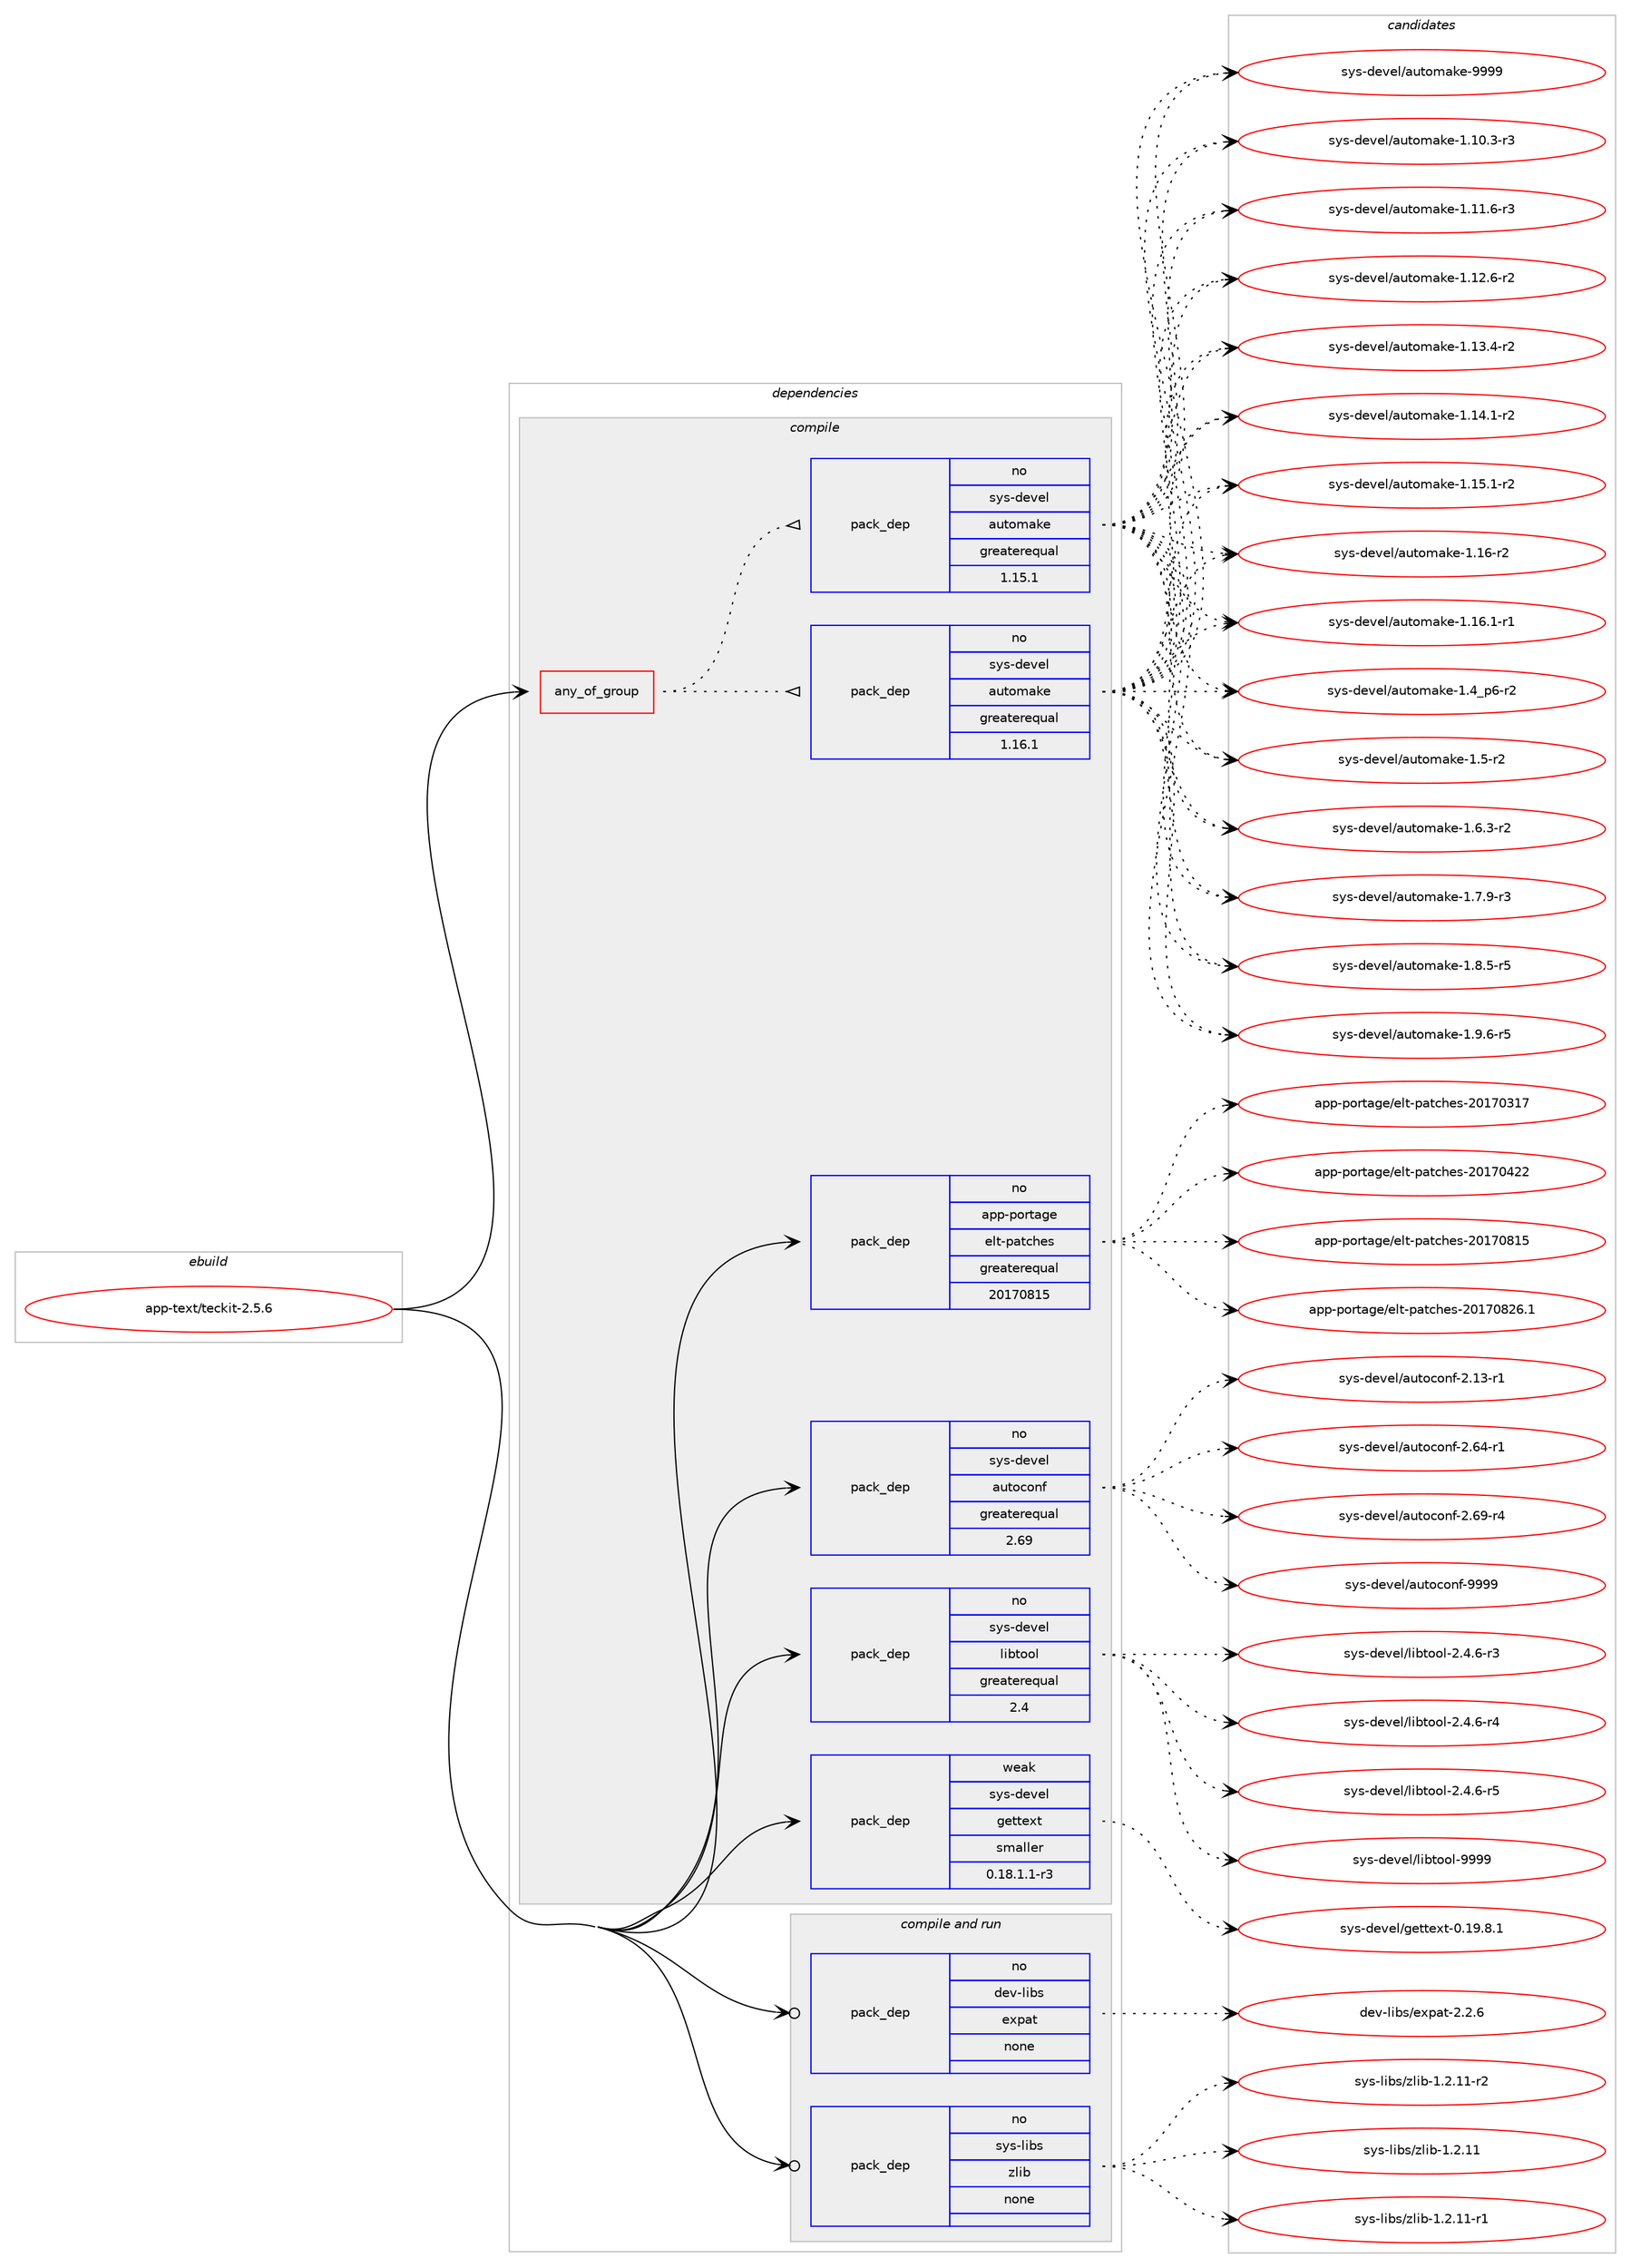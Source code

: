 digraph prolog {

# *************
# Graph options
# *************

newrank=true;
concentrate=true;
compound=true;
graph [rankdir=LR,fontname=Helvetica,fontsize=10,ranksep=1.5];#, ranksep=2.5, nodesep=0.2];
edge  [arrowhead=vee];
node  [fontname=Helvetica,fontsize=10];

# **********
# The ebuild
# **********

subgraph cluster_leftcol {
color=gray;
rank=same;
label=<<i>ebuild</i>>;
id [label="app-text/teckit-2.5.6", color=red, width=4, href="../app-text/teckit-2.5.6.svg"];
}

# ****************
# The dependencies
# ****************

subgraph cluster_midcol {
color=gray;
label=<<i>dependencies</i>>;
subgraph cluster_compile {
fillcolor="#eeeeee";
style=filled;
label=<<i>compile</i>>;
subgraph any20007 {
dependency1312651 [label=<<TABLE BORDER="0" CELLBORDER="1" CELLSPACING="0" CELLPADDING="4"><TR><TD CELLPADDING="10">any_of_group</TD></TR></TABLE>>, shape=none, color=red];subgraph pack935999 {
dependency1312652 [label=<<TABLE BORDER="0" CELLBORDER="1" CELLSPACING="0" CELLPADDING="4" WIDTH="220"><TR><TD ROWSPAN="6" CELLPADDING="30">pack_dep</TD></TR><TR><TD WIDTH="110">no</TD></TR><TR><TD>sys-devel</TD></TR><TR><TD>automake</TD></TR><TR><TD>greaterequal</TD></TR><TR><TD>1.16.1</TD></TR></TABLE>>, shape=none, color=blue];
}
dependency1312651:e -> dependency1312652:w [weight=20,style="dotted",arrowhead="oinv"];
subgraph pack936000 {
dependency1312653 [label=<<TABLE BORDER="0" CELLBORDER="1" CELLSPACING="0" CELLPADDING="4" WIDTH="220"><TR><TD ROWSPAN="6" CELLPADDING="30">pack_dep</TD></TR><TR><TD WIDTH="110">no</TD></TR><TR><TD>sys-devel</TD></TR><TR><TD>automake</TD></TR><TR><TD>greaterequal</TD></TR><TR><TD>1.15.1</TD></TR></TABLE>>, shape=none, color=blue];
}
dependency1312651:e -> dependency1312653:w [weight=20,style="dotted",arrowhead="oinv"];
}
id:e -> dependency1312651:w [weight=20,style="solid",arrowhead="vee"];
subgraph pack936001 {
dependency1312654 [label=<<TABLE BORDER="0" CELLBORDER="1" CELLSPACING="0" CELLPADDING="4" WIDTH="220"><TR><TD ROWSPAN="6" CELLPADDING="30">pack_dep</TD></TR><TR><TD WIDTH="110">no</TD></TR><TR><TD>app-portage</TD></TR><TR><TD>elt-patches</TD></TR><TR><TD>greaterequal</TD></TR><TR><TD>20170815</TD></TR></TABLE>>, shape=none, color=blue];
}
id:e -> dependency1312654:w [weight=20,style="solid",arrowhead="vee"];
subgraph pack936002 {
dependency1312655 [label=<<TABLE BORDER="0" CELLBORDER="1" CELLSPACING="0" CELLPADDING="4" WIDTH="220"><TR><TD ROWSPAN="6" CELLPADDING="30">pack_dep</TD></TR><TR><TD WIDTH="110">no</TD></TR><TR><TD>sys-devel</TD></TR><TR><TD>autoconf</TD></TR><TR><TD>greaterequal</TD></TR><TR><TD>2.69</TD></TR></TABLE>>, shape=none, color=blue];
}
id:e -> dependency1312655:w [weight=20,style="solid",arrowhead="vee"];
subgraph pack936003 {
dependency1312656 [label=<<TABLE BORDER="0" CELLBORDER="1" CELLSPACING="0" CELLPADDING="4" WIDTH="220"><TR><TD ROWSPAN="6" CELLPADDING="30">pack_dep</TD></TR><TR><TD WIDTH="110">no</TD></TR><TR><TD>sys-devel</TD></TR><TR><TD>libtool</TD></TR><TR><TD>greaterequal</TD></TR><TR><TD>2.4</TD></TR></TABLE>>, shape=none, color=blue];
}
id:e -> dependency1312656:w [weight=20,style="solid",arrowhead="vee"];
subgraph pack936004 {
dependency1312657 [label=<<TABLE BORDER="0" CELLBORDER="1" CELLSPACING="0" CELLPADDING="4" WIDTH="220"><TR><TD ROWSPAN="6" CELLPADDING="30">pack_dep</TD></TR><TR><TD WIDTH="110">weak</TD></TR><TR><TD>sys-devel</TD></TR><TR><TD>gettext</TD></TR><TR><TD>smaller</TD></TR><TR><TD>0.18.1.1-r3</TD></TR></TABLE>>, shape=none, color=blue];
}
id:e -> dependency1312657:w [weight=20,style="solid",arrowhead="vee"];
}
subgraph cluster_compileandrun {
fillcolor="#eeeeee";
style=filled;
label=<<i>compile and run</i>>;
subgraph pack936005 {
dependency1312658 [label=<<TABLE BORDER="0" CELLBORDER="1" CELLSPACING="0" CELLPADDING="4" WIDTH="220"><TR><TD ROWSPAN="6" CELLPADDING="30">pack_dep</TD></TR><TR><TD WIDTH="110">no</TD></TR><TR><TD>dev-libs</TD></TR><TR><TD>expat</TD></TR><TR><TD>none</TD></TR><TR><TD></TD></TR></TABLE>>, shape=none, color=blue];
}
id:e -> dependency1312658:w [weight=20,style="solid",arrowhead="odotvee"];
subgraph pack936006 {
dependency1312659 [label=<<TABLE BORDER="0" CELLBORDER="1" CELLSPACING="0" CELLPADDING="4" WIDTH="220"><TR><TD ROWSPAN="6" CELLPADDING="30">pack_dep</TD></TR><TR><TD WIDTH="110">no</TD></TR><TR><TD>sys-libs</TD></TR><TR><TD>zlib</TD></TR><TR><TD>none</TD></TR><TR><TD></TD></TR></TABLE>>, shape=none, color=blue];
}
id:e -> dependency1312659:w [weight=20,style="solid",arrowhead="odotvee"];
}
subgraph cluster_run {
fillcolor="#eeeeee";
style=filled;
label=<<i>run</i>>;
}
}

# **************
# The candidates
# **************

subgraph cluster_choices {
rank=same;
color=gray;
label=<<i>candidates</i>>;

subgraph choice935999 {
color=black;
nodesep=1;
choice11512111545100101118101108479711711611110997107101454946494846514511451 [label="sys-devel/automake-1.10.3-r3", color=red, width=4,href="../sys-devel/automake-1.10.3-r3.svg"];
choice11512111545100101118101108479711711611110997107101454946494946544511451 [label="sys-devel/automake-1.11.6-r3", color=red, width=4,href="../sys-devel/automake-1.11.6-r3.svg"];
choice11512111545100101118101108479711711611110997107101454946495046544511450 [label="sys-devel/automake-1.12.6-r2", color=red, width=4,href="../sys-devel/automake-1.12.6-r2.svg"];
choice11512111545100101118101108479711711611110997107101454946495146524511450 [label="sys-devel/automake-1.13.4-r2", color=red, width=4,href="../sys-devel/automake-1.13.4-r2.svg"];
choice11512111545100101118101108479711711611110997107101454946495246494511450 [label="sys-devel/automake-1.14.1-r2", color=red, width=4,href="../sys-devel/automake-1.14.1-r2.svg"];
choice11512111545100101118101108479711711611110997107101454946495346494511450 [label="sys-devel/automake-1.15.1-r2", color=red, width=4,href="../sys-devel/automake-1.15.1-r2.svg"];
choice1151211154510010111810110847971171161111099710710145494649544511450 [label="sys-devel/automake-1.16-r2", color=red, width=4,href="../sys-devel/automake-1.16-r2.svg"];
choice11512111545100101118101108479711711611110997107101454946495446494511449 [label="sys-devel/automake-1.16.1-r1", color=red, width=4,href="../sys-devel/automake-1.16.1-r1.svg"];
choice115121115451001011181011084797117116111109971071014549465295112544511450 [label="sys-devel/automake-1.4_p6-r2", color=red, width=4,href="../sys-devel/automake-1.4_p6-r2.svg"];
choice11512111545100101118101108479711711611110997107101454946534511450 [label="sys-devel/automake-1.5-r2", color=red, width=4,href="../sys-devel/automake-1.5-r2.svg"];
choice115121115451001011181011084797117116111109971071014549465446514511450 [label="sys-devel/automake-1.6.3-r2", color=red, width=4,href="../sys-devel/automake-1.6.3-r2.svg"];
choice115121115451001011181011084797117116111109971071014549465546574511451 [label="sys-devel/automake-1.7.9-r3", color=red, width=4,href="../sys-devel/automake-1.7.9-r3.svg"];
choice115121115451001011181011084797117116111109971071014549465646534511453 [label="sys-devel/automake-1.8.5-r5", color=red, width=4,href="../sys-devel/automake-1.8.5-r5.svg"];
choice115121115451001011181011084797117116111109971071014549465746544511453 [label="sys-devel/automake-1.9.6-r5", color=red, width=4,href="../sys-devel/automake-1.9.6-r5.svg"];
choice115121115451001011181011084797117116111109971071014557575757 [label="sys-devel/automake-9999", color=red, width=4,href="../sys-devel/automake-9999.svg"];
dependency1312652:e -> choice11512111545100101118101108479711711611110997107101454946494846514511451:w [style=dotted,weight="100"];
dependency1312652:e -> choice11512111545100101118101108479711711611110997107101454946494946544511451:w [style=dotted,weight="100"];
dependency1312652:e -> choice11512111545100101118101108479711711611110997107101454946495046544511450:w [style=dotted,weight="100"];
dependency1312652:e -> choice11512111545100101118101108479711711611110997107101454946495146524511450:w [style=dotted,weight="100"];
dependency1312652:e -> choice11512111545100101118101108479711711611110997107101454946495246494511450:w [style=dotted,weight="100"];
dependency1312652:e -> choice11512111545100101118101108479711711611110997107101454946495346494511450:w [style=dotted,weight="100"];
dependency1312652:e -> choice1151211154510010111810110847971171161111099710710145494649544511450:w [style=dotted,weight="100"];
dependency1312652:e -> choice11512111545100101118101108479711711611110997107101454946495446494511449:w [style=dotted,weight="100"];
dependency1312652:e -> choice115121115451001011181011084797117116111109971071014549465295112544511450:w [style=dotted,weight="100"];
dependency1312652:e -> choice11512111545100101118101108479711711611110997107101454946534511450:w [style=dotted,weight="100"];
dependency1312652:e -> choice115121115451001011181011084797117116111109971071014549465446514511450:w [style=dotted,weight="100"];
dependency1312652:e -> choice115121115451001011181011084797117116111109971071014549465546574511451:w [style=dotted,weight="100"];
dependency1312652:e -> choice115121115451001011181011084797117116111109971071014549465646534511453:w [style=dotted,weight="100"];
dependency1312652:e -> choice115121115451001011181011084797117116111109971071014549465746544511453:w [style=dotted,weight="100"];
dependency1312652:e -> choice115121115451001011181011084797117116111109971071014557575757:w [style=dotted,weight="100"];
}
subgraph choice936000 {
color=black;
nodesep=1;
choice11512111545100101118101108479711711611110997107101454946494846514511451 [label="sys-devel/automake-1.10.3-r3", color=red, width=4,href="../sys-devel/automake-1.10.3-r3.svg"];
choice11512111545100101118101108479711711611110997107101454946494946544511451 [label="sys-devel/automake-1.11.6-r3", color=red, width=4,href="../sys-devel/automake-1.11.6-r3.svg"];
choice11512111545100101118101108479711711611110997107101454946495046544511450 [label="sys-devel/automake-1.12.6-r2", color=red, width=4,href="../sys-devel/automake-1.12.6-r2.svg"];
choice11512111545100101118101108479711711611110997107101454946495146524511450 [label="sys-devel/automake-1.13.4-r2", color=red, width=4,href="../sys-devel/automake-1.13.4-r2.svg"];
choice11512111545100101118101108479711711611110997107101454946495246494511450 [label="sys-devel/automake-1.14.1-r2", color=red, width=4,href="../sys-devel/automake-1.14.1-r2.svg"];
choice11512111545100101118101108479711711611110997107101454946495346494511450 [label="sys-devel/automake-1.15.1-r2", color=red, width=4,href="../sys-devel/automake-1.15.1-r2.svg"];
choice1151211154510010111810110847971171161111099710710145494649544511450 [label="sys-devel/automake-1.16-r2", color=red, width=4,href="../sys-devel/automake-1.16-r2.svg"];
choice11512111545100101118101108479711711611110997107101454946495446494511449 [label="sys-devel/automake-1.16.1-r1", color=red, width=4,href="../sys-devel/automake-1.16.1-r1.svg"];
choice115121115451001011181011084797117116111109971071014549465295112544511450 [label="sys-devel/automake-1.4_p6-r2", color=red, width=4,href="../sys-devel/automake-1.4_p6-r2.svg"];
choice11512111545100101118101108479711711611110997107101454946534511450 [label="sys-devel/automake-1.5-r2", color=red, width=4,href="../sys-devel/automake-1.5-r2.svg"];
choice115121115451001011181011084797117116111109971071014549465446514511450 [label="sys-devel/automake-1.6.3-r2", color=red, width=4,href="../sys-devel/automake-1.6.3-r2.svg"];
choice115121115451001011181011084797117116111109971071014549465546574511451 [label="sys-devel/automake-1.7.9-r3", color=red, width=4,href="../sys-devel/automake-1.7.9-r3.svg"];
choice115121115451001011181011084797117116111109971071014549465646534511453 [label="sys-devel/automake-1.8.5-r5", color=red, width=4,href="../sys-devel/automake-1.8.5-r5.svg"];
choice115121115451001011181011084797117116111109971071014549465746544511453 [label="sys-devel/automake-1.9.6-r5", color=red, width=4,href="../sys-devel/automake-1.9.6-r5.svg"];
choice115121115451001011181011084797117116111109971071014557575757 [label="sys-devel/automake-9999", color=red, width=4,href="../sys-devel/automake-9999.svg"];
dependency1312653:e -> choice11512111545100101118101108479711711611110997107101454946494846514511451:w [style=dotted,weight="100"];
dependency1312653:e -> choice11512111545100101118101108479711711611110997107101454946494946544511451:w [style=dotted,weight="100"];
dependency1312653:e -> choice11512111545100101118101108479711711611110997107101454946495046544511450:w [style=dotted,weight="100"];
dependency1312653:e -> choice11512111545100101118101108479711711611110997107101454946495146524511450:w [style=dotted,weight="100"];
dependency1312653:e -> choice11512111545100101118101108479711711611110997107101454946495246494511450:w [style=dotted,weight="100"];
dependency1312653:e -> choice11512111545100101118101108479711711611110997107101454946495346494511450:w [style=dotted,weight="100"];
dependency1312653:e -> choice1151211154510010111810110847971171161111099710710145494649544511450:w [style=dotted,weight="100"];
dependency1312653:e -> choice11512111545100101118101108479711711611110997107101454946495446494511449:w [style=dotted,weight="100"];
dependency1312653:e -> choice115121115451001011181011084797117116111109971071014549465295112544511450:w [style=dotted,weight="100"];
dependency1312653:e -> choice11512111545100101118101108479711711611110997107101454946534511450:w [style=dotted,weight="100"];
dependency1312653:e -> choice115121115451001011181011084797117116111109971071014549465446514511450:w [style=dotted,weight="100"];
dependency1312653:e -> choice115121115451001011181011084797117116111109971071014549465546574511451:w [style=dotted,weight="100"];
dependency1312653:e -> choice115121115451001011181011084797117116111109971071014549465646534511453:w [style=dotted,weight="100"];
dependency1312653:e -> choice115121115451001011181011084797117116111109971071014549465746544511453:w [style=dotted,weight="100"];
dependency1312653:e -> choice115121115451001011181011084797117116111109971071014557575757:w [style=dotted,weight="100"];
}
subgraph choice936001 {
color=black;
nodesep=1;
choice97112112451121111141169710310147101108116451129711699104101115455048495548514955 [label="app-portage/elt-patches-20170317", color=red, width=4,href="../app-portage/elt-patches-20170317.svg"];
choice97112112451121111141169710310147101108116451129711699104101115455048495548525050 [label="app-portage/elt-patches-20170422", color=red, width=4,href="../app-portage/elt-patches-20170422.svg"];
choice97112112451121111141169710310147101108116451129711699104101115455048495548564953 [label="app-portage/elt-patches-20170815", color=red, width=4,href="../app-portage/elt-patches-20170815.svg"];
choice971121124511211111411697103101471011081164511297116991041011154550484955485650544649 [label="app-portage/elt-patches-20170826.1", color=red, width=4,href="../app-portage/elt-patches-20170826.1.svg"];
dependency1312654:e -> choice97112112451121111141169710310147101108116451129711699104101115455048495548514955:w [style=dotted,weight="100"];
dependency1312654:e -> choice97112112451121111141169710310147101108116451129711699104101115455048495548525050:w [style=dotted,weight="100"];
dependency1312654:e -> choice97112112451121111141169710310147101108116451129711699104101115455048495548564953:w [style=dotted,weight="100"];
dependency1312654:e -> choice971121124511211111411697103101471011081164511297116991041011154550484955485650544649:w [style=dotted,weight="100"];
}
subgraph choice936002 {
color=black;
nodesep=1;
choice1151211154510010111810110847971171161119911111010245504649514511449 [label="sys-devel/autoconf-2.13-r1", color=red, width=4,href="../sys-devel/autoconf-2.13-r1.svg"];
choice1151211154510010111810110847971171161119911111010245504654524511449 [label="sys-devel/autoconf-2.64-r1", color=red, width=4,href="../sys-devel/autoconf-2.64-r1.svg"];
choice1151211154510010111810110847971171161119911111010245504654574511452 [label="sys-devel/autoconf-2.69-r4", color=red, width=4,href="../sys-devel/autoconf-2.69-r4.svg"];
choice115121115451001011181011084797117116111991111101024557575757 [label="sys-devel/autoconf-9999", color=red, width=4,href="../sys-devel/autoconf-9999.svg"];
dependency1312655:e -> choice1151211154510010111810110847971171161119911111010245504649514511449:w [style=dotted,weight="100"];
dependency1312655:e -> choice1151211154510010111810110847971171161119911111010245504654524511449:w [style=dotted,weight="100"];
dependency1312655:e -> choice1151211154510010111810110847971171161119911111010245504654574511452:w [style=dotted,weight="100"];
dependency1312655:e -> choice115121115451001011181011084797117116111991111101024557575757:w [style=dotted,weight="100"];
}
subgraph choice936003 {
color=black;
nodesep=1;
choice1151211154510010111810110847108105981161111111084550465246544511451 [label="sys-devel/libtool-2.4.6-r3", color=red, width=4,href="../sys-devel/libtool-2.4.6-r3.svg"];
choice1151211154510010111810110847108105981161111111084550465246544511452 [label="sys-devel/libtool-2.4.6-r4", color=red, width=4,href="../sys-devel/libtool-2.4.6-r4.svg"];
choice1151211154510010111810110847108105981161111111084550465246544511453 [label="sys-devel/libtool-2.4.6-r5", color=red, width=4,href="../sys-devel/libtool-2.4.6-r5.svg"];
choice1151211154510010111810110847108105981161111111084557575757 [label="sys-devel/libtool-9999", color=red, width=4,href="../sys-devel/libtool-9999.svg"];
dependency1312656:e -> choice1151211154510010111810110847108105981161111111084550465246544511451:w [style=dotted,weight="100"];
dependency1312656:e -> choice1151211154510010111810110847108105981161111111084550465246544511452:w [style=dotted,weight="100"];
dependency1312656:e -> choice1151211154510010111810110847108105981161111111084550465246544511453:w [style=dotted,weight="100"];
dependency1312656:e -> choice1151211154510010111810110847108105981161111111084557575757:w [style=dotted,weight="100"];
}
subgraph choice936004 {
color=black;
nodesep=1;
choice1151211154510010111810110847103101116116101120116454846495746564649 [label="sys-devel/gettext-0.19.8.1", color=red, width=4,href="../sys-devel/gettext-0.19.8.1.svg"];
dependency1312657:e -> choice1151211154510010111810110847103101116116101120116454846495746564649:w [style=dotted,weight="100"];
}
subgraph choice936005 {
color=black;
nodesep=1;
choice10010111845108105981154710112011297116455046504654 [label="dev-libs/expat-2.2.6", color=red, width=4,href="../dev-libs/expat-2.2.6.svg"];
dependency1312658:e -> choice10010111845108105981154710112011297116455046504654:w [style=dotted,weight="100"];
}
subgraph choice936006 {
color=black;
nodesep=1;
choice1151211154510810598115471221081059845494650464949 [label="sys-libs/zlib-1.2.11", color=red, width=4,href="../sys-libs/zlib-1.2.11.svg"];
choice11512111545108105981154712210810598454946504649494511449 [label="sys-libs/zlib-1.2.11-r1", color=red, width=4,href="../sys-libs/zlib-1.2.11-r1.svg"];
choice11512111545108105981154712210810598454946504649494511450 [label="sys-libs/zlib-1.2.11-r2", color=red, width=4,href="../sys-libs/zlib-1.2.11-r2.svg"];
dependency1312659:e -> choice1151211154510810598115471221081059845494650464949:w [style=dotted,weight="100"];
dependency1312659:e -> choice11512111545108105981154712210810598454946504649494511449:w [style=dotted,weight="100"];
dependency1312659:e -> choice11512111545108105981154712210810598454946504649494511450:w [style=dotted,weight="100"];
}
}

}
